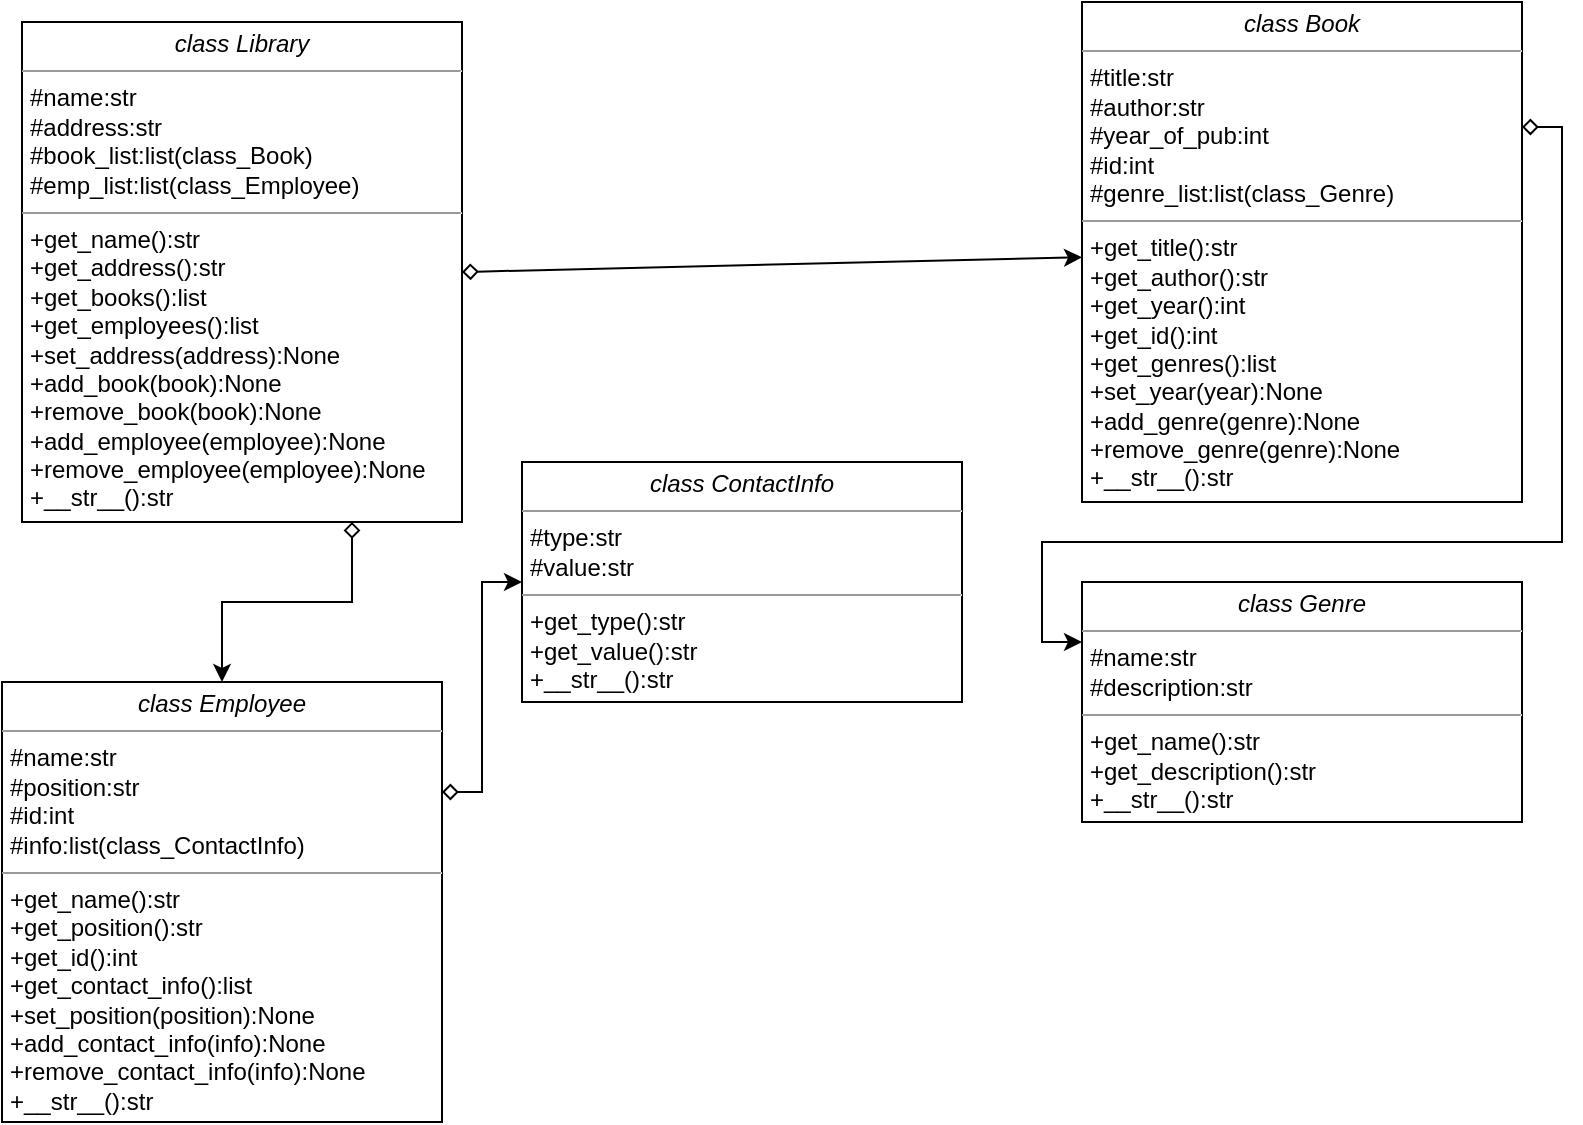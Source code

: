 <mxfile version="24.4.9" type="device">
  <diagram name="Page-1" id="c4acf3e9-155e-7222-9cf6-157b1a14988f">
    <mxGraphModel dx="1386" dy="791" grid="1" gridSize="10" guides="1" tooltips="1" connect="1" arrows="1" fold="1" page="1" pageScale="1" pageWidth="850" pageHeight="1100" background="none" math="0" shadow="0">
      <root>
        <mxCell id="0" />
        <mxCell id="1" parent="0" />
        <mxCell id="NRBa-uSnlVRm9fn0lSf0-31" style="edgeStyle=orthogonalEdgeStyle;rounded=0;orthogonalLoop=1;jettySize=auto;html=1;exitX=0.75;exitY=1;exitDx=0;exitDy=0;entryX=0.5;entryY=0;entryDx=0;entryDy=0;startArrow=diamond;startFill=0;" parent="1" source="NRBa-uSnlVRm9fn0lSf0-4" target="NRBa-uSnlVRm9fn0lSf0-10" edge="1">
          <mxGeometry relative="1" as="geometry" />
        </mxCell>
        <mxCell id="NRBa-uSnlVRm9fn0lSf0-4" value="&lt;p style=&quot;margin:0px;margin-top:4px;text-align:center;&quot;&gt;&lt;i&gt;class Library&lt;/i&gt;&lt;/p&gt;&lt;hr size=&quot;1&quot;&gt;&lt;p style=&quot;margin:0px;margin-left:4px;&quot;&gt;#name:str&lt;br&gt;&lt;/p&gt;&lt;p style=&quot;margin:0px;margin-left:4px;&quot;&gt;#address:str&lt;/p&gt;&lt;p style=&quot;margin:0px;margin-left:4px;&quot;&gt;#book_list:list(class_Book)&lt;/p&gt;&lt;p style=&quot;margin:0px;margin-left:4px;&quot;&gt;#emp_list:list(class_Employee)&lt;/p&gt;&lt;hr size=&quot;1&quot;&gt;&lt;p style=&quot;margin:0px;margin-left:4px;&quot;&gt;+get_name():str&lt;/p&gt;&lt;p style=&quot;margin:0px;margin-left:4px;&quot;&gt;+get_address():str&lt;/p&gt;&lt;p style=&quot;margin:0px;margin-left:4px;&quot;&gt;+get_books():list&lt;/p&gt;&lt;p style=&quot;margin:0px;margin-left:4px;&quot;&gt;+get_employees():list&lt;/p&gt;&lt;p style=&quot;margin:0px;margin-left:4px;&quot;&gt;+set_address(address):None&lt;/p&gt;&lt;p style=&quot;margin:0px;margin-left:4px;&quot;&gt;+add_book(book):None&lt;/p&gt;&lt;p style=&quot;margin:0px;margin-left:4px;&quot;&gt;+remove_book(book):None&lt;/p&gt;&lt;p style=&quot;margin:0px;margin-left:4px;&quot;&gt;+add_employee(employee):None&lt;/p&gt;&lt;p style=&quot;margin:0px;margin-left:4px;&quot;&gt;+remove_employee(employee):None&lt;/p&gt;&lt;p style=&quot;margin:0px;margin-left:4px;&quot;&gt;+__str__():str&lt;/p&gt;&lt;p style=&quot;margin:0px;margin-left:4px;&quot;&gt;&lt;br&gt;&lt;/p&gt;" style="verticalAlign=top;align=left;overflow=fill;fontSize=12;fontFamily=Helvetica;html=1;rounded=0;shadow=0;comic=0;labelBackgroundColor=none;strokeWidth=1" parent="1" vertex="1">
          <mxGeometry x="40" y="70" width="220" height="250" as="geometry" />
        </mxCell>
        <mxCell id="NRBa-uSnlVRm9fn0lSf0-34" style="edgeStyle=orthogonalEdgeStyle;rounded=0;orthogonalLoop=1;jettySize=auto;html=1;exitX=1;exitY=0.25;exitDx=0;exitDy=0;entryX=0;entryY=0.25;entryDx=0;entryDy=0;startArrow=diamond;startFill=0;" parent="1" source="NRBa-uSnlVRm9fn0lSf0-5" target="NRBa-uSnlVRm9fn0lSf0-27" edge="1">
          <mxGeometry relative="1" as="geometry" />
        </mxCell>
        <mxCell id="NRBa-uSnlVRm9fn0lSf0-5" value="&lt;p style=&quot;margin:0px;margin-top:4px;text-align:center;&quot;&gt;&lt;i&gt;class Book&lt;/i&gt;&lt;/p&gt;&lt;hr size=&quot;1&quot;&gt;&lt;p style=&quot;margin:0px;margin-left:4px;&quot;&gt;#title:str&lt;br&gt;&lt;/p&gt;&lt;p style=&quot;margin:0px;margin-left:4px;&quot;&gt;#author:str&lt;/p&gt;&lt;p style=&quot;margin:0px;margin-left:4px;&quot;&gt;#year_of_pub:int&lt;/p&gt;&lt;p style=&quot;margin:0px;margin-left:4px;&quot;&gt;#id:int&lt;/p&gt;&lt;p style=&quot;margin:0px;margin-left:4px;&quot;&gt;#genre_list:list(class_Genre)&lt;/p&gt;&lt;hr size=&quot;1&quot;&gt;&lt;p style=&quot;margin:0px;margin-left:4px;&quot;&gt;+get_title():str&lt;/p&gt;&lt;p style=&quot;margin:0px;margin-left:4px;&quot;&gt;+get_author():str&lt;/p&gt;&lt;p style=&quot;margin:0px;margin-left:4px;&quot;&gt;+get_year():int&lt;/p&gt;&lt;p style=&quot;margin:0px;margin-left:4px;&quot;&gt;+get_id():int&lt;/p&gt;&lt;p style=&quot;margin:0px;margin-left:4px;&quot;&gt;+get_genres():list&lt;/p&gt;&lt;p style=&quot;margin:0px;margin-left:4px;&quot;&gt;+set_year(year):None&lt;/p&gt;&lt;p style=&quot;margin:0px;margin-left:4px;&quot;&gt;+add_genre(genre):None&lt;/p&gt;&lt;p style=&quot;margin:0px;margin-left:4px;&quot;&gt;+remove_genre(genre):None&lt;/p&gt;&lt;p style=&quot;margin:0px;margin-left:4px;&quot;&gt;+__str__():str&lt;/p&gt;&lt;p style=&quot;margin:0px;margin-left:4px;&quot;&gt;&lt;br&gt;&lt;/p&gt;" style="verticalAlign=top;align=left;overflow=fill;fontSize=12;fontFamily=Helvetica;html=1;rounded=0;shadow=0;comic=0;labelBackgroundColor=none;strokeWidth=1" parent="1" vertex="1">
          <mxGeometry x="570" y="60" width="220" height="250" as="geometry" />
        </mxCell>
        <mxCell id="NRBa-uSnlVRm9fn0lSf0-8" value="" style="endArrow=classic;html=1;rounded=0;exitX=1;exitY=0.5;exitDx=0;exitDy=0;startArrow=diamond;startFill=0;" parent="1" source="NRBa-uSnlVRm9fn0lSf0-4" target="NRBa-uSnlVRm9fn0lSf0-5" edge="1">
          <mxGeometry width="50" height="50" relative="1" as="geometry">
            <mxPoint x="540" y="240" as="sourcePoint" />
            <mxPoint x="590" y="190" as="targetPoint" />
          </mxGeometry>
        </mxCell>
        <mxCell id="NRBa-uSnlVRm9fn0lSf0-33" style="edgeStyle=orthogonalEdgeStyle;rounded=0;orthogonalLoop=1;jettySize=auto;html=1;exitX=1;exitY=0.25;exitDx=0;exitDy=0;startArrow=diamond;startFill=0;" parent="1" source="NRBa-uSnlVRm9fn0lSf0-10" target="NRBa-uSnlVRm9fn0lSf0-28" edge="1">
          <mxGeometry relative="1" as="geometry" />
        </mxCell>
        <mxCell id="NRBa-uSnlVRm9fn0lSf0-10" value="&lt;p style=&quot;margin:0px;margin-top:4px;text-align:center;&quot;&gt;&lt;i&gt;class Employee&lt;/i&gt;&lt;/p&gt;&lt;hr size=&quot;1&quot;&gt;&lt;p style=&quot;margin:0px;margin-left:4px;&quot;&gt;#name:str&lt;br&gt;&lt;/p&gt;&lt;p style=&quot;margin:0px;margin-left:4px;&quot;&gt;#position:str&lt;/p&gt;&lt;p style=&quot;margin:0px;margin-left:4px;&quot;&gt;#id:int&lt;/p&gt;&lt;p style=&quot;margin:0px;margin-left:4px;&quot;&gt;#info:list(class_ContactInfo)&lt;/p&gt;&lt;hr size=&quot;1&quot;&gt;&lt;p style=&quot;margin:0px;margin-left:4px;&quot;&gt;+get_name():str&lt;/p&gt;&lt;p style=&quot;margin:0px;margin-left:4px;&quot;&gt;+get_position():str&lt;/p&gt;&lt;p style=&quot;margin:0px;margin-left:4px;&quot;&gt;+get_id():int&lt;/p&gt;&lt;p style=&quot;margin:0px;margin-left:4px;&quot;&gt;+get_contact_info():list&lt;/p&gt;&lt;p style=&quot;margin:0px;margin-left:4px;&quot;&gt;+set_position(position):None&lt;/p&gt;&lt;p style=&quot;margin:0px;margin-left:4px;&quot;&gt;+add_contact_info(info):None&lt;/p&gt;&lt;p style=&quot;margin:0px;margin-left:4px;&quot;&gt;+remove_contact_info(info):None&lt;/p&gt;&lt;p style=&quot;margin:0px;margin-left:4px;&quot;&gt;+__str__():str&lt;/p&gt;&lt;p style=&quot;margin:0px;margin-left:4px;&quot;&gt;&lt;br&gt;&lt;/p&gt;" style="verticalAlign=top;align=left;overflow=fill;fontSize=12;fontFamily=Helvetica;html=1;rounded=0;shadow=0;comic=0;labelBackgroundColor=none;strokeWidth=1" parent="1" vertex="1">
          <mxGeometry x="30" y="400" width="220" height="220" as="geometry" />
        </mxCell>
        <mxCell id="NRBa-uSnlVRm9fn0lSf0-27" value="&lt;p style=&quot;margin:0px;margin-top:4px;text-align:center;&quot;&gt;&lt;i&gt;class Genre&lt;/i&gt;&lt;/p&gt;&lt;hr size=&quot;1&quot;&gt;&lt;p style=&quot;margin:0px;margin-left:4px;&quot;&gt;#name:str&lt;br&gt;&lt;/p&gt;&lt;p style=&quot;margin:0px;margin-left:4px;&quot;&gt;#description:str&lt;/p&gt;&lt;hr size=&quot;1&quot;&gt;&lt;p style=&quot;margin:0px;margin-left:4px;&quot;&gt;+get_name():str&lt;/p&gt;&lt;p style=&quot;margin:0px;margin-left:4px;&quot;&gt;+get_description():str&lt;/p&gt;&lt;p style=&quot;margin:0px;margin-left:4px;&quot;&gt;+__str__():str&lt;/p&gt;&lt;p style=&quot;margin:0px;margin-left:4px;&quot;&gt;&lt;br&gt;&lt;/p&gt;" style="verticalAlign=top;align=left;overflow=fill;fontSize=12;fontFamily=Helvetica;html=1;rounded=0;shadow=0;comic=0;labelBackgroundColor=none;strokeWidth=1" parent="1" vertex="1">
          <mxGeometry x="570" y="350" width="220" height="120" as="geometry" />
        </mxCell>
        <mxCell id="NRBa-uSnlVRm9fn0lSf0-28" value="&lt;p style=&quot;margin:0px;margin-top:4px;text-align:center;&quot;&gt;&lt;i&gt;class ContactInfo&lt;/i&gt;&lt;/p&gt;&lt;hr size=&quot;1&quot;&gt;&lt;p style=&quot;margin:0px;margin-left:4px;&quot;&gt;#type:str&lt;br&gt;&lt;/p&gt;&lt;p style=&quot;margin:0px;margin-left:4px;&quot;&gt;#value:str&lt;/p&gt;&lt;hr size=&quot;1&quot;&gt;&lt;p style=&quot;margin:0px;margin-left:4px;&quot;&gt;+get_type():str&lt;/p&gt;&lt;p style=&quot;margin:0px;margin-left:4px;&quot;&gt;+get_value():str&lt;/p&gt;&lt;p style=&quot;margin:0px;margin-left:4px;&quot;&gt;+__str__():str&lt;/p&gt;&lt;p style=&quot;margin:0px;margin-left:4px;&quot;&gt;&lt;br&gt;&lt;/p&gt;" style="verticalAlign=top;align=left;overflow=fill;fontSize=12;fontFamily=Helvetica;html=1;rounded=0;shadow=0;comic=0;labelBackgroundColor=none;strokeWidth=1" parent="1" vertex="1">
          <mxGeometry x="290" y="290" width="220" height="120" as="geometry" />
        </mxCell>
      </root>
    </mxGraphModel>
  </diagram>
</mxfile>

